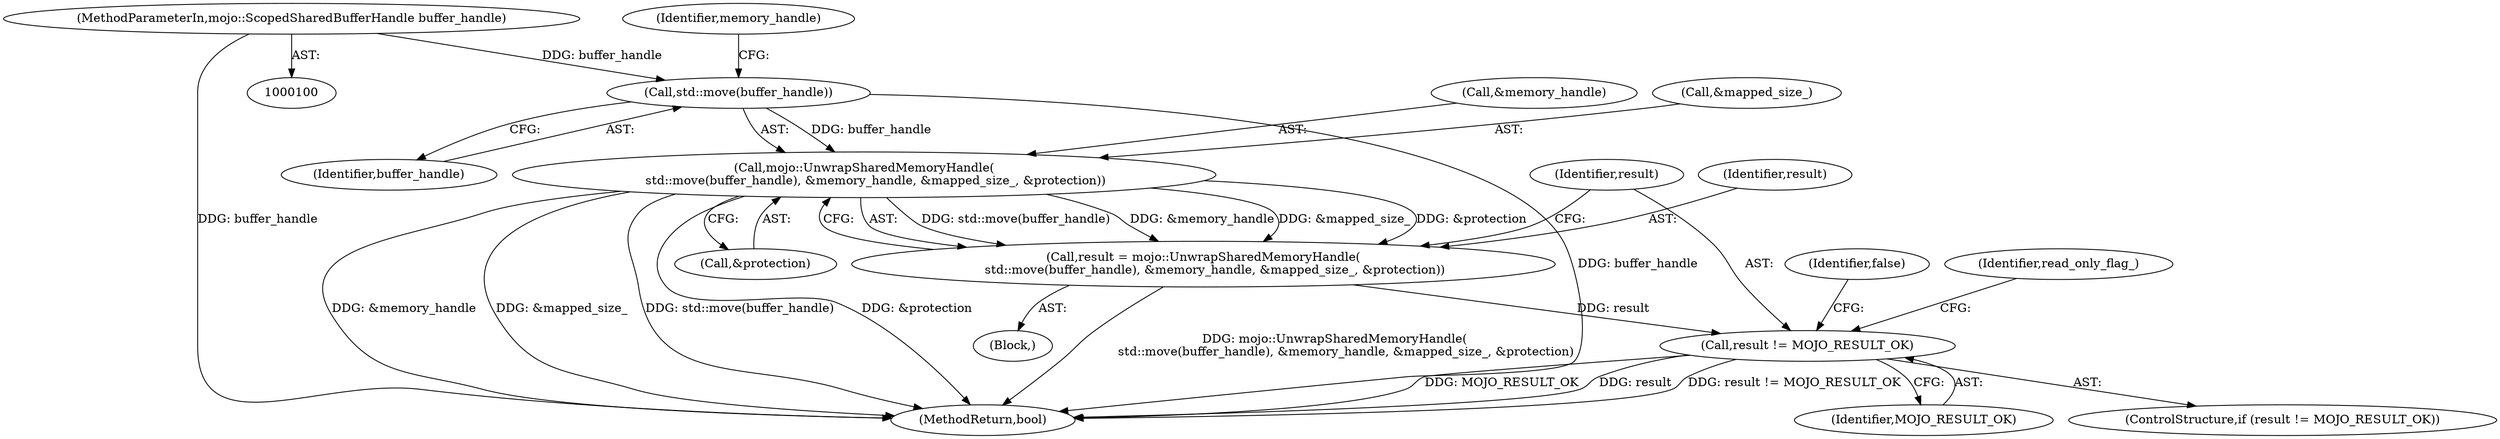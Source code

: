 digraph "0_Chrome_673ce95d481ea9368c4d4d43ac756ba1d6d9e608_19@API" {
"1000115" [label="(Call,std::move(buffer_handle))"];
"1000101" [label="(MethodParameterIn,mojo::ScopedSharedBufferHandle buffer_handle)"];
"1000114" [label="(Call,mojo::UnwrapSharedMemoryHandle(\n      std::move(buffer_handle), &memory_handle, &mapped_size_, &protection))"];
"1000112" [label="(Call,result = mojo::UnwrapSharedMemoryHandle(\n      std::move(buffer_handle), &memory_handle, &mapped_size_, &protection))"];
"1000124" [label="(Call,result != MOJO_RESULT_OK)"];
"1000102" [label="(Block,)"];
"1000117" [label="(Call,&memory_handle)"];
"1000139" [label="(MethodReturn,bool)"];
"1000113" [label="(Identifier,result)"];
"1000123" [label="(ControlStructure,if (result != MOJO_RESULT_OK))"];
"1000115" [label="(Call,std::move(buffer_handle))"];
"1000119" [label="(Call,&mapped_size_)"];
"1000116" [label="(Identifier,buffer_handle)"];
"1000125" [label="(Identifier,result)"];
"1000101" [label="(MethodParameterIn,mojo::ScopedSharedBufferHandle buffer_handle)"];
"1000121" [label="(Call,&protection)"];
"1000118" [label="(Identifier,memory_handle)"];
"1000126" [label="(Identifier,MOJO_RESULT_OK)"];
"1000128" [label="(Identifier,false)"];
"1000112" [label="(Call,result = mojo::UnwrapSharedMemoryHandle(\n      std::move(buffer_handle), &memory_handle, &mapped_size_, &protection))"];
"1000124" [label="(Call,result != MOJO_RESULT_OK)"];
"1000114" [label="(Call,mojo::UnwrapSharedMemoryHandle(\n      std::move(buffer_handle), &memory_handle, &mapped_size_, &protection))"];
"1000130" [label="(Identifier,read_only_flag_)"];
"1000115" -> "1000114"  [label="AST: "];
"1000115" -> "1000116"  [label="CFG: "];
"1000116" -> "1000115"  [label="AST: "];
"1000118" -> "1000115"  [label="CFG: "];
"1000115" -> "1000139"  [label="DDG: buffer_handle"];
"1000115" -> "1000114"  [label="DDG: buffer_handle"];
"1000101" -> "1000115"  [label="DDG: buffer_handle"];
"1000101" -> "1000100"  [label="AST: "];
"1000101" -> "1000139"  [label="DDG: buffer_handle"];
"1000114" -> "1000112"  [label="AST: "];
"1000114" -> "1000121"  [label="CFG: "];
"1000117" -> "1000114"  [label="AST: "];
"1000119" -> "1000114"  [label="AST: "];
"1000121" -> "1000114"  [label="AST: "];
"1000112" -> "1000114"  [label="CFG: "];
"1000114" -> "1000139"  [label="DDG: &memory_handle"];
"1000114" -> "1000139"  [label="DDG: &mapped_size_"];
"1000114" -> "1000139"  [label="DDG: std::move(buffer_handle)"];
"1000114" -> "1000139"  [label="DDG: &protection"];
"1000114" -> "1000112"  [label="DDG: std::move(buffer_handle)"];
"1000114" -> "1000112"  [label="DDG: &memory_handle"];
"1000114" -> "1000112"  [label="DDG: &mapped_size_"];
"1000114" -> "1000112"  [label="DDG: &protection"];
"1000112" -> "1000102"  [label="AST: "];
"1000113" -> "1000112"  [label="AST: "];
"1000125" -> "1000112"  [label="CFG: "];
"1000112" -> "1000139"  [label="DDG: mojo::UnwrapSharedMemoryHandle(\n      std::move(buffer_handle), &memory_handle, &mapped_size_, &protection)"];
"1000112" -> "1000124"  [label="DDG: result"];
"1000124" -> "1000123"  [label="AST: "];
"1000124" -> "1000126"  [label="CFG: "];
"1000125" -> "1000124"  [label="AST: "];
"1000126" -> "1000124"  [label="AST: "];
"1000128" -> "1000124"  [label="CFG: "];
"1000130" -> "1000124"  [label="CFG: "];
"1000124" -> "1000139"  [label="DDG: MOJO_RESULT_OK"];
"1000124" -> "1000139"  [label="DDG: result"];
"1000124" -> "1000139"  [label="DDG: result != MOJO_RESULT_OK"];
}
